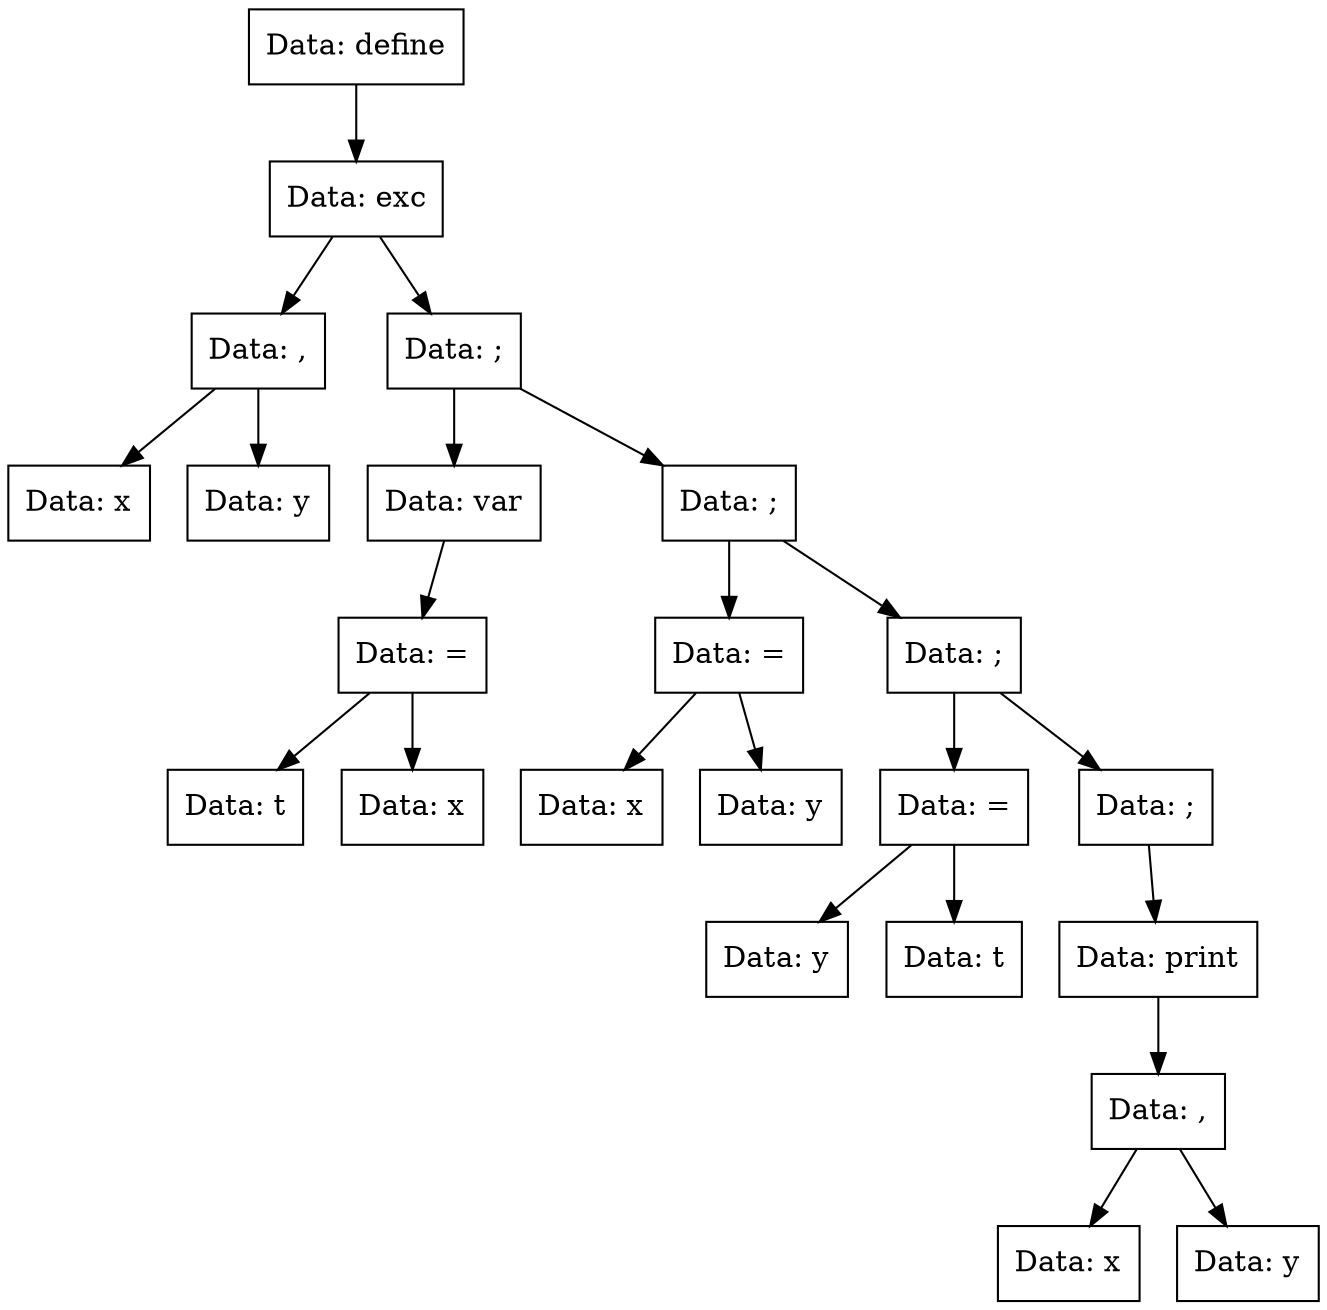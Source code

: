 digraph exc{
Node0x55b8aed01660[shape="record", label="Data: define"];
Node0x55b8aed01a70[shape="record", label="Data: exc"];
Node0x55b8aed01750[shape="record", label="Data: ,"];
Node0x55b8aed01520[shape="record", label="Data: x"];
Node0x55b8aed01750->Node0x55b8aed01520;
Node0x55b8aed01980[shape="record", label="Data: y"];
Node0x55b8aed01750->Node0x55b8aed01980;
Node0x55b8aed01a70->Node0x55b8aed01750;
Node0x55b8aed01610[shape="record", label="Data: ;"];
Node0x55b8aed015c0[shape="record", label="Data: var"];
Node0x55b8aed019d0[shape="record", label="Data: ="];
Node0x55b8aed017f0[shape="record", label="Data: t"];
Node0x55b8aed019d0->Node0x55b8aed017f0;
Node0x55b8aed01840[shape="record", label="Data: x"];
Node0x55b8aed019d0->Node0x55b8aed01840;
Node0x55b8aed015c0->Node0x55b8aed019d0;
Node0x55b8aed01610->Node0x55b8aed015c0;
Node0x55b8aed01ac0[shape="record", label="Data: ;"];
Node0x55b8aed01890[shape="record", label="Data: ="];
Node0x55b8aed01b60[shape="record", label="Data: x"];
Node0x55b8aed01890->Node0x55b8aed01b60;
Node0x55b8aed016b0[shape="record", label="Data: y"];
Node0x55b8aed01890->Node0x55b8aed016b0;
Node0x55b8aed01ac0->Node0x55b8aed01890;
Node0x55b8aed01700[shape="record", label="Data: ;"];
Node0x55b8aed02460[shape="record", label="Data: ="];
Node0x55b8aed017a0[shape="record", label="Data: y"];
Node0x55b8aed02460->Node0x55b8aed017a0;
Node0x55b8aed01a20[shape="record", label="Data: t"];
Node0x55b8aed02460->Node0x55b8aed01a20;
Node0x55b8aed01700->Node0x55b8aed02460;
Node0x55b8aed014d0[shape="record", label="Data: ;"];
Node0x55b8aed01930[shape="record", label="Data: print"];
Node0x55b8aed01b10[shape="record", label="Data: ,"];
Node0x55b8aed018e0[shape="record", label="Data: x"];
Node0x55b8aed01b10->Node0x55b8aed018e0;
Node0x55b8aed01570[shape="record", label="Data: y"];
Node0x55b8aed01b10->Node0x55b8aed01570;
Node0x55b8aed01930->Node0x55b8aed01b10;
Node0x55b8aed014d0->Node0x55b8aed01930;
Node0x55b8aed01700->Node0x55b8aed014d0;
Node0x55b8aed01ac0->Node0x55b8aed01700;
Node0x55b8aed01610->Node0x55b8aed01ac0;
Node0x55b8aed01a70->Node0x55b8aed01610;
Node0x55b8aed01660->Node0x55b8aed01a70;
}